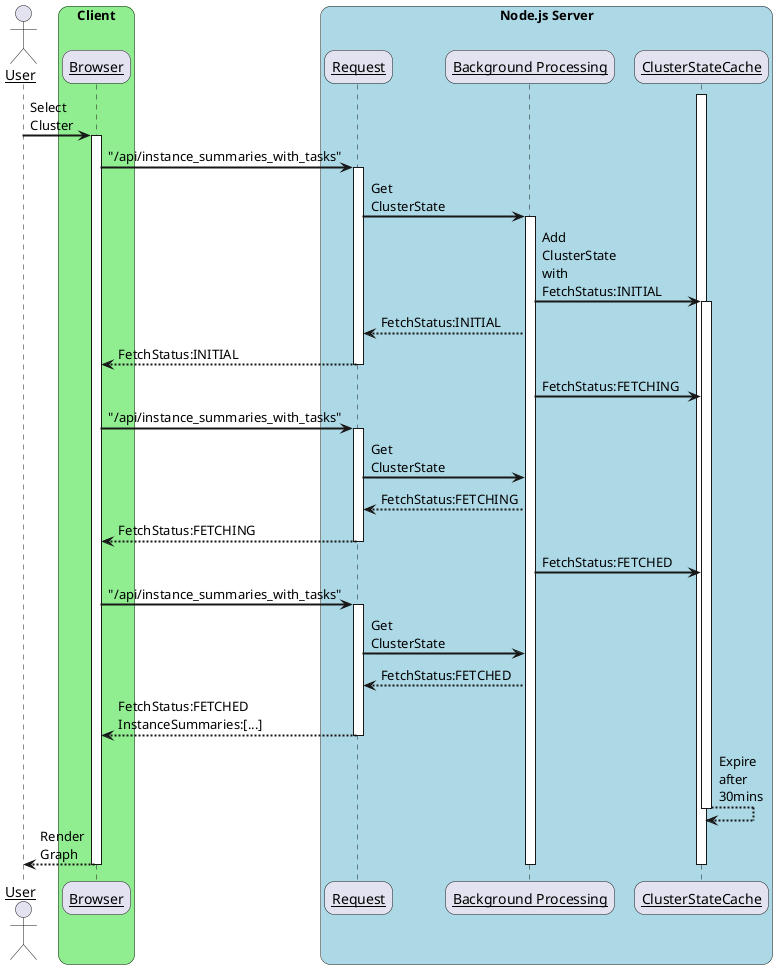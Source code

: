 @startuml
skinparam sequenceArrowThickness 2
skinparam roundcorner 20
skinparam maxmessagesize 60
skinparam sequenceParticipant underline

actor User
box "Client" #LightGreen
    participant "Browser" as A
end box
box "Node.js Server" #LightBlue
    participant "Request" as B
    participant "Background Processing" as C
    participant "ClusterStateCache" as D
end box

activate D

User -> A: Select Cluster
activate A

A -> B: "/api/instance_summaries_with_tasks"
activate B

B -> C: Get ClusterState
activate C
C -> D: Add ClusterState with FetchStatus:INITIAL
activate D
C --> B: FetchStatus:INITIAL

B --> A: FetchStatus:INITIAL
deactivate B

C -> D: FetchStatus:FETCHING

A -> B: "/api/instance_summaries_with_tasks"
activate B
B -> C: Get ClusterState
C --> B: FetchStatus:FETCHING
B --> A: FetchStatus:FETCHING
deactivate B

C -> D: FetchStatus:FETCHED

A -> B: "/api/instance_summaries_with_tasks"
activate B
B -> C: Get ClusterState
C --> B: FetchStatus:FETCHED
B --> A: FetchStatus:FETCHED InstanceSummaries:[...]
deactivate B

D --> D : Expire after 30mins
deactivate D

A --> User: Render Graph
deactivate A

deactivate C
deactivate D

@enduml
